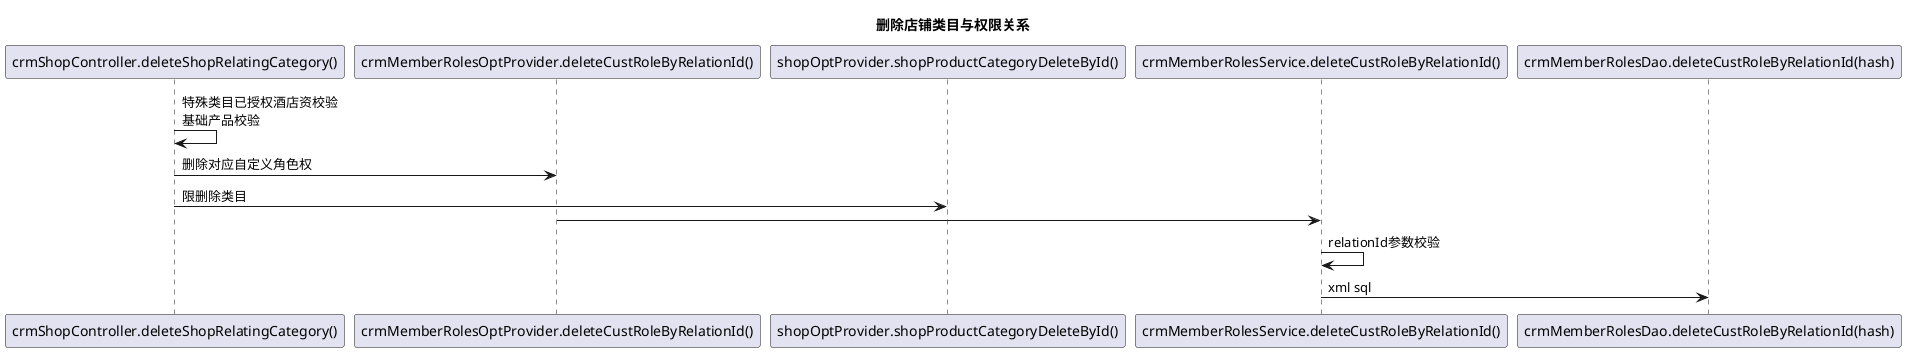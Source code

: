@startuml
title 删除店铺类目与权限关系
"crmShopController.deleteShopRelatingCategory()" -> "crmShopController.deleteShopRelatingCategory()" :特殊类目已授权酒店资校验\n基础产品校验
"crmShopController.deleteShopRelatingCategory()"-> "crmMemberRolesOptProvider.deleteCustRoleByRelationId()" :删除对应自定义角色权
"crmShopController.deleteShopRelatingCategory()"-> "shopOptProvider.shopProductCategoryDeleteById()" :  限删除类目

"crmMemberRolesOptProvider.deleteCustRoleByRelationId()" -> "crmMemberRolesService.deleteCustRoleByRelationId()" :

"crmMemberRolesService.deleteCustRoleByRelationId()" -> "crmMemberRolesService.deleteCustRoleByRelationId()" :relationId参数校验
"crmMemberRolesService.deleteCustRoleByRelationId()" -> "crmMemberRolesDao.deleteCustRoleByRelationId(hash)" : xml sql



@enduml